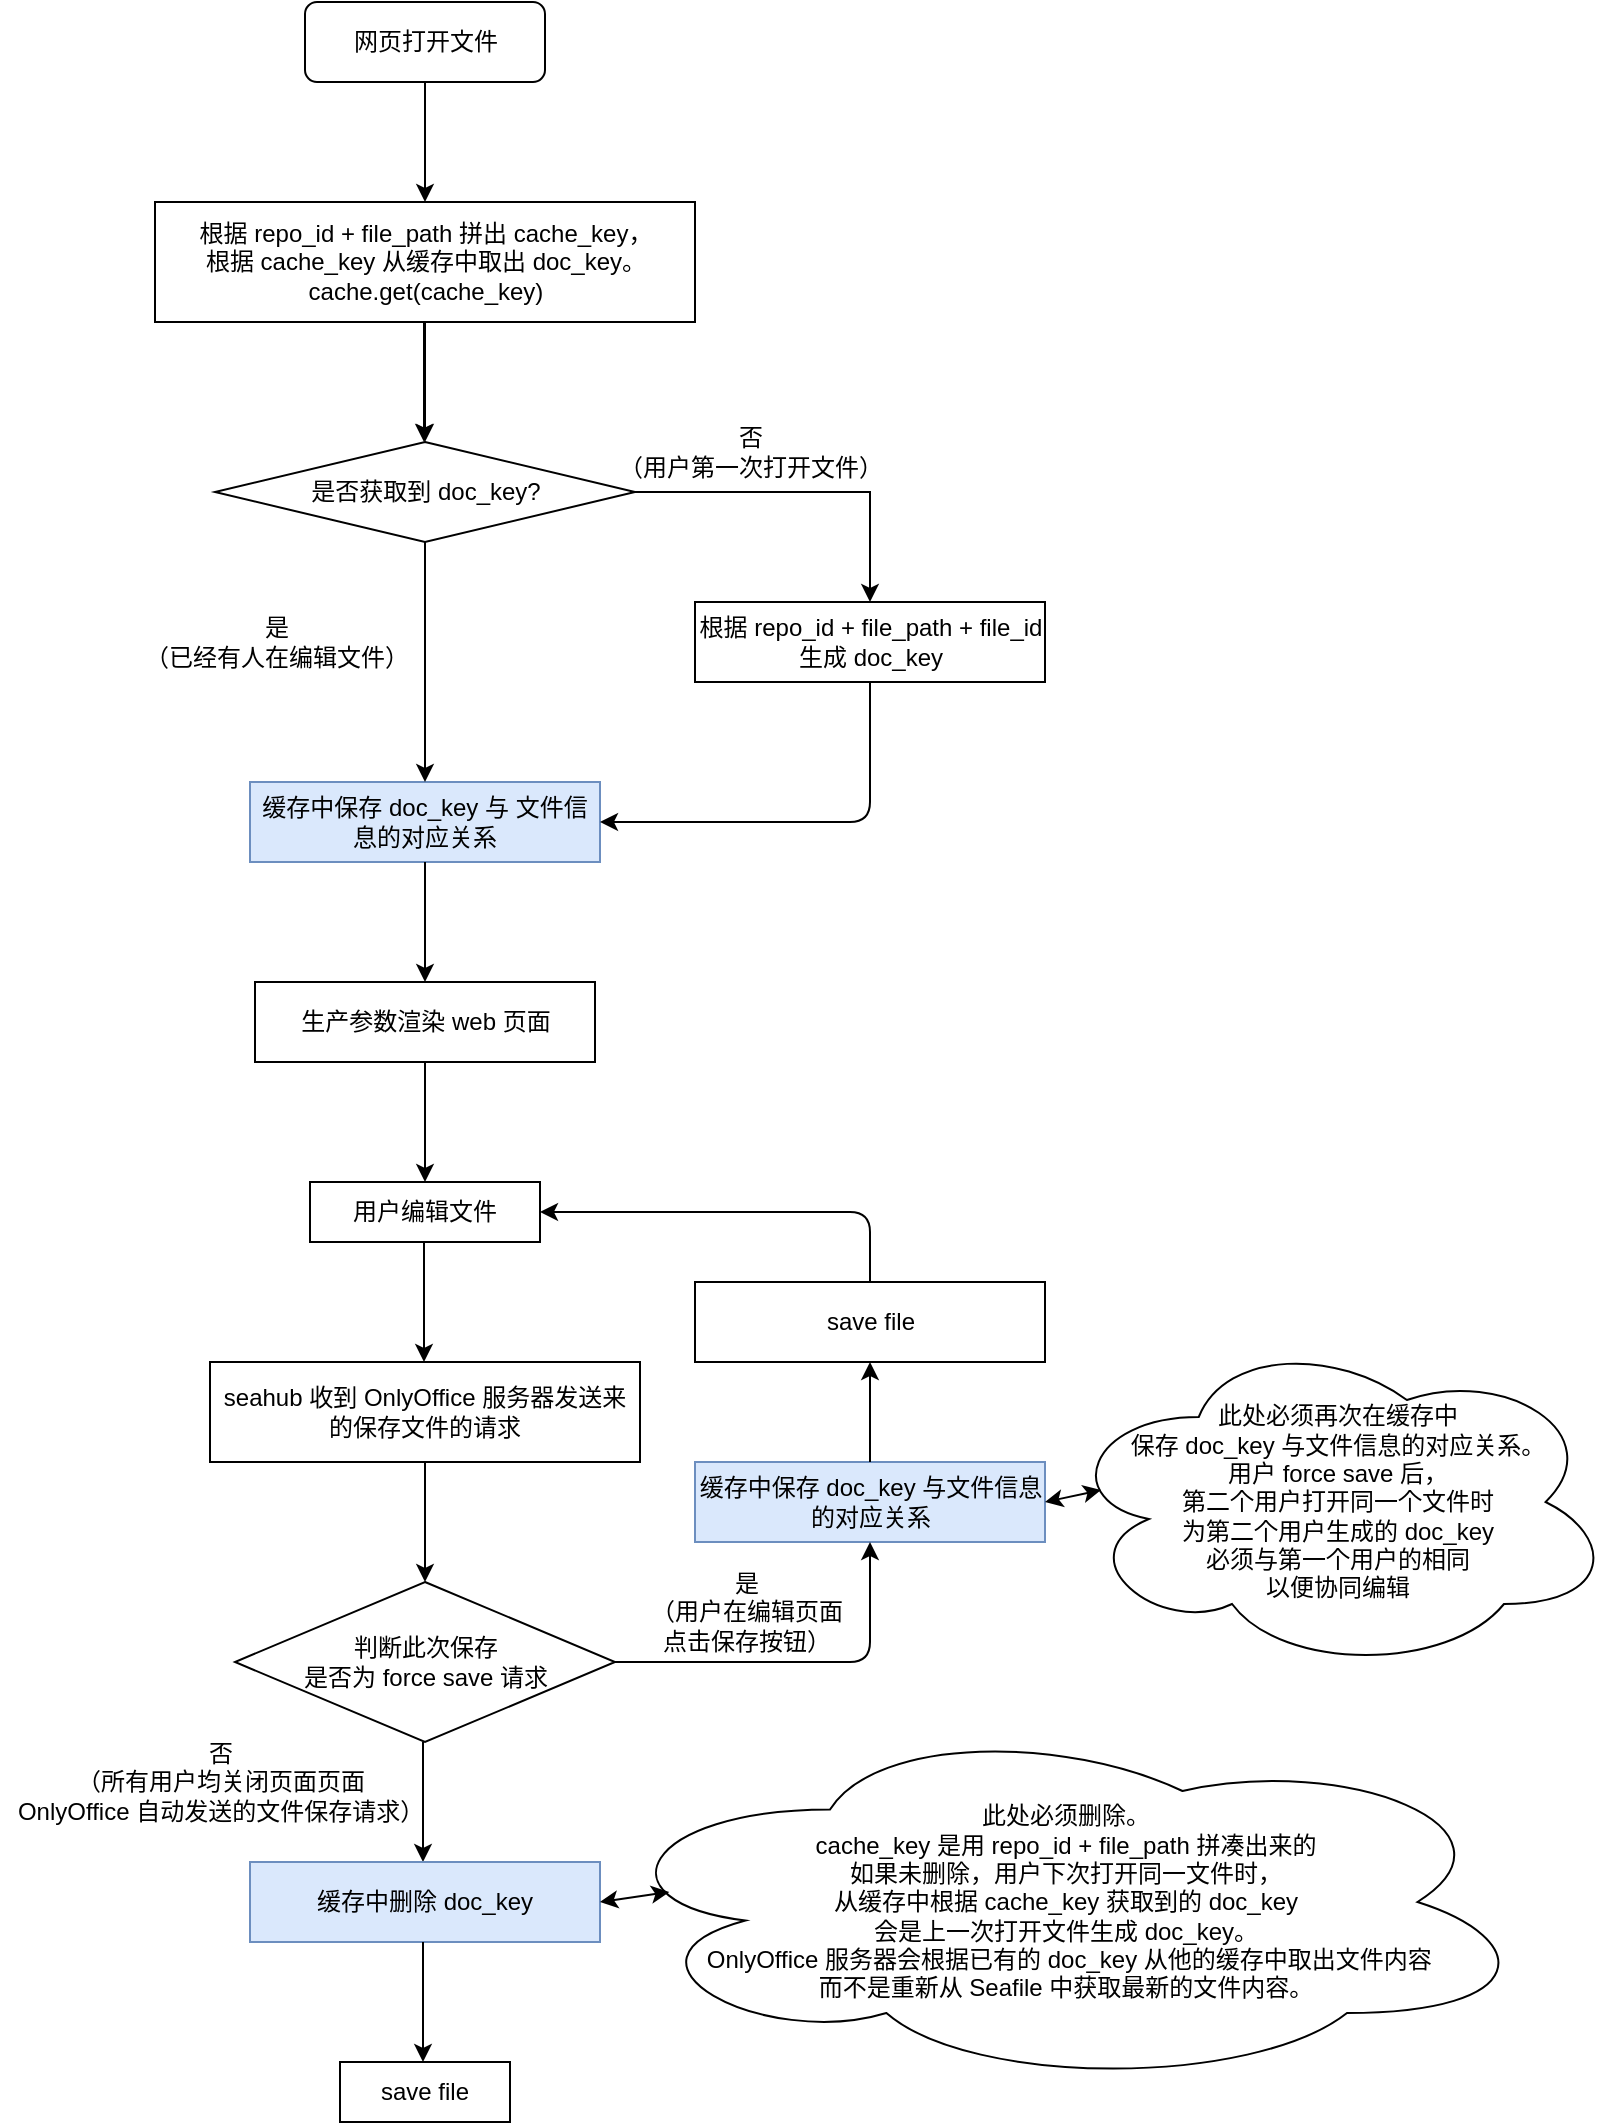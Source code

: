 <mxfile version="14.5.1" type="device"><diagram id="C5RBs43oDa-KdzZeNtuy" name="Page-1"><mxGraphModel dx="1048" dy="725" grid="1" gridSize="10" guides="1" tooltips="1" connect="1" arrows="1" fold="1" page="1" pageScale="1" pageWidth="827" pageHeight="1169" math="0" shadow="0"><root><mxCell id="WIyWlLk6GJQsqaUBKTNV-0"/><mxCell id="WIyWlLk6GJQsqaUBKTNV-1" parent="WIyWlLk6GJQsqaUBKTNV-0"/><mxCell id="_BDDPMPituGsSAiVVs8M-18" value="" style="edgeStyle=orthogonalEdgeStyle;rounded=0;jumpSize=6;orthogonalLoop=1;jettySize=auto;html=1;startSize=6;sourcePerimeterSpacing=0;endSize=6;" edge="1" parent="WIyWlLk6GJQsqaUBKTNV-1" source="_BDDPMPituGsSAiVVs8M-0" target="_BDDPMPituGsSAiVVs8M-3"><mxGeometry relative="1" as="geometry"/></mxCell><mxCell id="_BDDPMPituGsSAiVVs8M-0" value="&lt;span&gt;根据 repo_id + file_path 拼出 cache_key，&lt;/span&gt;&lt;br&gt;&lt;span&gt;根据 cache_key 从缓存中取出 doc_key。&lt;/span&gt;&lt;br&gt;&lt;span&gt;cache.get(cache_key)&lt;/span&gt;" style="rounded=0;whiteSpace=wrap;html=1;" vertex="1" parent="WIyWlLk6GJQsqaUBKTNV-1"><mxGeometry x="97.5" y="140" width="270" height="60" as="geometry"/></mxCell><mxCell id="_BDDPMPituGsSAiVVs8M-1" value="网页打开文件" style="rounded=1;whiteSpace=wrap;html=1;fontSize=12;glass=0;strokeWidth=1;shadow=0;" vertex="1" parent="WIyWlLk6GJQsqaUBKTNV-1"><mxGeometry x="172.5" y="40" width="120" height="40" as="geometry"/></mxCell><mxCell id="_BDDPMPituGsSAiVVs8M-2" value="" style="endArrow=classic;html=1;exitX=0.5;exitY=1;exitDx=0;exitDy=0;endSize=6;" edge="1" parent="WIyWlLk6GJQsqaUBKTNV-1" source="_BDDPMPituGsSAiVVs8M-1" target="_BDDPMPituGsSAiVVs8M-0"><mxGeometry width="50" height="50" relative="1" as="geometry"><mxPoint x="42.5" y="300" as="sourcePoint"/><mxPoint x="92.5" y="250" as="targetPoint"/></mxGeometry></mxCell><mxCell id="_BDDPMPituGsSAiVVs8M-12" style="edgeStyle=orthogonalEdgeStyle;rounded=0;jumpSize=6;orthogonalLoop=1;jettySize=auto;html=1;exitX=1;exitY=0.5;exitDx=0;exitDy=0;startSize=6;sourcePerimeterSpacing=0;endSize=6;entryX=0.5;entryY=0;entryDx=0;entryDy=0;" edge="1" parent="WIyWlLk6GJQsqaUBKTNV-1" source="_BDDPMPituGsSAiVVs8M-3" target="_BDDPMPituGsSAiVVs8M-8"><mxGeometry relative="1" as="geometry"><mxPoint x="452.5" y="285" as="targetPoint"/></mxGeometry></mxCell><mxCell id="_BDDPMPituGsSAiVVs8M-3" value="是否获取到 doc_key?" style="rhombus;whiteSpace=wrap;html=1;" vertex="1" parent="WIyWlLk6GJQsqaUBKTNV-1"><mxGeometry x="127.5" y="260" width="210" height="50" as="geometry"/></mxCell><mxCell id="_BDDPMPituGsSAiVVs8M-4" value="" style="endArrow=classic;html=1;exitX=0.5;exitY=1;exitDx=0;exitDy=0;" edge="1" parent="WIyWlLk6GJQsqaUBKTNV-1"><mxGeometry width="50" height="50" relative="1" as="geometry"><mxPoint x="232" y="200" as="sourcePoint"/><mxPoint x="232" y="260" as="targetPoint"/></mxGeometry></mxCell><mxCell id="_BDDPMPituGsSAiVVs8M-5" style="edgeStyle=orthogonalEdgeStyle;rounded=0;jumpSize=2;orthogonalLoop=1;jettySize=auto;html=1;exitX=0.5;exitY=1;exitDx=0;exitDy=0;" edge="1" parent="WIyWlLk6GJQsqaUBKTNV-1" source="_BDDPMPituGsSAiVVs8M-3" target="_BDDPMPituGsSAiVVs8M-3"><mxGeometry relative="1" as="geometry"/></mxCell><mxCell id="_BDDPMPituGsSAiVVs8M-7" value="缓存中保存 doc_key 与 文件信息的对应关系&lt;br&gt;" style="rounded=0;whiteSpace=wrap;html=1;fillColor=#dae8fc;strokeColor=#6c8ebf;" vertex="1" parent="WIyWlLk6GJQsqaUBKTNV-1"><mxGeometry x="145" y="430" width="175" height="40" as="geometry"/></mxCell><mxCell id="_BDDPMPituGsSAiVVs8M-8" value="根据 repo_id + file_path + file_id 生成 doc_key" style="rounded=0;whiteSpace=wrap;html=1;" vertex="1" parent="WIyWlLk6GJQsqaUBKTNV-1"><mxGeometry x="367.5" y="340" width="175" height="40" as="geometry"/></mxCell><mxCell id="_BDDPMPituGsSAiVVs8M-11" value="" style="endArrow=classic;html=1;entryX=0.5;entryY=0;entryDx=0;entryDy=0;" edge="1" parent="WIyWlLk6GJQsqaUBKTNV-1" target="_BDDPMPituGsSAiVVs8M-7"><mxGeometry width="50" height="50" relative="1" as="geometry"><mxPoint x="232.5" y="310" as="sourcePoint"/><mxPoint x="242.5" y="310" as="targetPoint"/></mxGeometry></mxCell><mxCell id="_BDDPMPituGsSAiVVs8M-13" value="否&lt;br&gt;（用户第一次打开文件）" style="text;html=1;align=center;verticalAlign=middle;resizable=0;points=[];autosize=1;" vertex="1" parent="WIyWlLk6GJQsqaUBKTNV-1"><mxGeometry x="320" y="250" width="150" height="30" as="geometry"/></mxCell><mxCell id="_BDDPMPituGsSAiVVs8M-14" value="是&lt;br&gt;（已经有人在编辑文件）" style="text;html=1;align=center;verticalAlign=middle;resizable=0;points=[];autosize=1;" vertex="1" parent="WIyWlLk6GJQsqaUBKTNV-1"><mxGeometry x="82.5" y="345" width="150" height="30" as="geometry"/></mxCell><mxCell id="_BDDPMPituGsSAiVVs8M-17" value="" style="endArrow=classic;html=1;edgeStyle=orthogonalEdgeStyle;exitX=0.5;exitY=1;exitDx=0;exitDy=0;entryX=1;entryY=0.5;entryDx=0;entryDy=0;" edge="1" parent="WIyWlLk6GJQsqaUBKTNV-1" source="_BDDPMPituGsSAiVVs8M-8" target="_BDDPMPituGsSAiVVs8M-7"><mxGeometry width="50" height="50" relative="1" as="geometry"><mxPoint x="362.5" y="340" as="sourcePoint"/><mxPoint x="322.5" y="450" as="targetPoint"/><Array as="points"><mxPoint x="455.5" y="450"/></Array></mxGeometry></mxCell><mxCell id="_BDDPMPituGsSAiVVs8M-19" value="" style="edgeStyle=orthogonalEdgeStyle;rounded=0;jumpSize=6;orthogonalLoop=1;jettySize=auto;html=1;startSize=6;sourcePerimeterSpacing=0;endSize=6;" edge="1" parent="WIyWlLk6GJQsqaUBKTNV-1"><mxGeometry relative="1" as="geometry"><mxPoint x="232.5" y="470" as="sourcePoint"/><mxPoint x="232.5" y="530" as="targetPoint"/></mxGeometry></mxCell><mxCell id="_BDDPMPituGsSAiVVs8M-21" value="生产参数渲染 web 页面" style="rounded=0;whiteSpace=wrap;html=1;" vertex="1" parent="WIyWlLk6GJQsqaUBKTNV-1"><mxGeometry x="147.5" y="530" width="170" height="40" as="geometry"/></mxCell><mxCell id="_BDDPMPituGsSAiVVs8M-24" value="" style="edgeStyle=orthogonalEdgeStyle;rounded=0;jumpSize=6;orthogonalLoop=1;jettySize=auto;html=1;startSize=6;sourcePerimeterSpacing=0;endSize=6;" edge="1" parent="WIyWlLk6GJQsqaUBKTNV-1"><mxGeometry relative="1" as="geometry"><mxPoint x="232" y="660" as="sourcePoint"/><mxPoint x="232" y="720" as="targetPoint"/><Array as="points"><mxPoint x="232" y="704"/><mxPoint x="232" y="704"/></Array></mxGeometry></mxCell><mxCell id="_BDDPMPituGsSAiVVs8M-25" value="seahub 收到 OnlyOffice 服务器发送来的保存文件的请求&lt;br&gt;" style="rounded=0;whiteSpace=wrap;html=1;" vertex="1" parent="WIyWlLk6GJQsqaUBKTNV-1"><mxGeometry x="125" y="720" width="215" height="50" as="geometry"/></mxCell><mxCell id="_BDDPMPituGsSAiVVs8M-29" value="" style="edgeStyle=orthogonalEdgeStyle;rounded=0;jumpSize=6;orthogonalLoop=1;jettySize=auto;html=1;startSize=6;sourcePerimeterSpacing=0;endSize=6;" edge="1" parent="WIyWlLk6GJQsqaUBKTNV-1"><mxGeometry relative="1" as="geometry"><mxPoint x="232.5" y="770" as="sourcePoint"/><mxPoint x="232.5" y="830" as="targetPoint"/></mxGeometry></mxCell><mxCell id="_BDDPMPituGsSAiVVs8M-30" value="&lt;span&gt;判断此次保存&lt;br&gt;是否为 force save 请求&lt;/span&gt;" style="rhombus;whiteSpace=wrap;html=1;" vertex="1" parent="WIyWlLk6GJQsqaUBKTNV-1"><mxGeometry x="137.5" y="830" width="190" height="80" as="geometry"/></mxCell><mxCell id="_BDDPMPituGsSAiVVs8M-31" value="" style="edgeStyle=orthogonalEdgeStyle;rounded=0;jumpSize=6;orthogonalLoop=1;jettySize=auto;html=1;startSize=6;sourcePerimeterSpacing=0;endSize=6;" edge="1" parent="WIyWlLk6GJQsqaUBKTNV-1"><mxGeometry relative="1" as="geometry"><mxPoint x="231.5" y="910" as="sourcePoint"/><mxPoint x="231.5" y="970" as="targetPoint"/></mxGeometry></mxCell><mxCell id="_BDDPMPituGsSAiVVs8M-32" value="否&lt;br&gt;（所有用户均关闭页面页面&lt;br&gt;OnlyOffice 自动发送的文件保存请求）" style="text;html=1;align=center;verticalAlign=middle;resizable=0;points=[];autosize=1;" vertex="1" parent="WIyWlLk6GJQsqaUBKTNV-1"><mxGeometry x="20" y="905" width="220" height="50" as="geometry"/></mxCell><mxCell id="_BDDPMPituGsSAiVVs8M-33" value="用户编辑文件" style="rounded=0;whiteSpace=wrap;html=1;" vertex="1" parent="WIyWlLk6GJQsqaUBKTNV-1"><mxGeometry x="175" y="630" width="115" height="30" as="geometry"/></mxCell><mxCell id="_BDDPMPituGsSAiVVs8M-34" value="" style="edgeStyle=orthogonalEdgeStyle;rounded=0;jumpSize=6;orthogonalLoop=1;jettySize=auto;html=1;startSize=6;sourcePerimeterSpacing=0;endSize=6;" edge="1" parent="WIyWlLk6GJQsqaUBKTNV-1"><mxGeometry relative="1" as="geometry"><mxPoint x="232.5" y="570" as="sourcePoint"/><mxPoint x="232.5" y="630" as="targetPoint"/></mxGeometry></mxCell><mxCell id="_BDDPMPituGsSAiVVs8M-35" value="缓存中保存 doc_key 与文件信息的对应关系" style="rounded=0;whiteSpace=wrap;html=1;fillColor=#dae8fc;strokeColor=#6c8ebf;" vertex="1" parent="WIyWlLk6GJQsqaUBKTNV-1"><mxGeometry x="367.5" y="770" width="175" height="40" as="geometry"/></mxCell><mxCell id="_BDDPMPituGsSAiVVs8M-36" value="" style="endArrow=classic;html=1;edgeStyle=orthogonalEdgeStyle;exitX=1;exitY=0.5;exitDx=0;exitDy=0;entryX=0.5;entryY=1;entryDx=0;entryDy=0;" edge="1" parent="WIyWlLk6GJQsqaUBKTNV-1" source="_BDDPMPituGsSAiVVs8M-30" target="_BDDPMPituGsSAiVVs8M-35"><mxGeometry width="50" height="50" relative="1" as="geometry"><mxPoint x="367.5" y="890" as="sourcePoint"/><mxPoint x="417.5" y="840" as="targetPoint"/></mxGeometry></mxCell><mxCell id="_BDDPMPituGsSAiVVs8M-37" value="save file" style="rounded=0;whiteSpace=wrap;html=1;" vertex="1" parent="WIyWlLk6GJQsqaUBKTNV-1"><mxGeometry x="367.5" y="680" width="175" height="40" as="geometry"/></mxCell><mxCell id="_BDDPMPituGsSAiVVs8M-38" value="" style="endArrow=classic;html=1;exitX=0.5;exitY=0;exitDx=0;exitDy=0;entryX=0.5;entryY=1;entryDx=0;entryDy=0;" edge="1" parent="WIyWlLk6GJQsqaUBKTNV-1" source="_BDDPMPituGsSAiVVs8M-35" target="_BDDPMPituGsSAiVVs8M-37"><mxGeometry width="50" height="50" relative="1" as="geometry"><mxPoint x="352.5" y="690" as="sourcePoint"/><mxPoint x="402.5" y="640" as="targetPoint"/></mxGeometry></mxCell><mxCell id="_BDDPMPituGsSAiVVs8M-39" value="" style="endArrow=classic;html=1;edgeStyle=orthogonalEdgeStyle;exitX=0.5;exitY=0;exitDx=0;exitDy=0;entryX=1;entryY=0.5;entryDx=0;entryDy=0;" edge="1" parent="WIyWlLk6GJQsqaUBKTNV-1" source="_BDDPMPituGsSAiVVs8M-37" target="_BDDPMPituGsSAiVVs8M-33"><mxGeometry width="50" height="50" relative="1" as="geometry"><mxPoint x="352.5" y="690" as="sourcePoint"/><mxPoint x="402.5" y="600" as="targetPoint"/><Array as="points"><mxPoint x="455.5" y="645"/></Array></mxGeometry></mxCell><mxCell id="_BDDPMPituGsSAiVVs8M-40" value="是&lt;br&gt;（用户在编辑页面&lt;br&gt;点击保存按钮）" style="text;html=1;align=center;verticalAlign=middle;resizable=0;points=[];autosize=1;" vertex="1" parent="WIyWlLk6GJQsqaUBKTNV-1"><mxGeometry x="337.5" y="820" width="110" height="50" as="geometry"/></mxCell><mxCell id="_BDDPMPituGsSAiVVs8M-41" value="缓存中删除 doc_key" style="rounded=0;whiteSpace=wrap;html=1;fillColor=#dae8fc;strokeColor=#6c8ebf;" vertex="1" parent="WIyWlLk6GJQsqaUBKTNV-1"><mxGeometry x="145" y="970" width="175" height="40" as="geometry"/></mxCell><mxCell id="_BDDPMPituGsSAiVVs8M-42" value="save file" style="rounded=0;whiteSpace=wrap;html=1;" vertex="1" parent="WIyWlLk6GJQsqaUBKTNV-1"><mxGeometry x="190" y="1070" width="85" height="30" as="geometry"/></mxCell><mxCell id="_BDDPMPituGsSAiVVs8M-43" value="" style="edgeStyle=orthogonalEdgeStyle;rounded=0;jumpSize=6;orthogonalLoop=1;jettySize=auto;html=1;startSize=6;sourcePerimeterSpacing=0;endSize=6;" edge="1" parent="WIyWlLk6GJQsqaUBKTNV-1"><mxGeometry relative="1" as="geometry"><mxPoint x="231.5" y="1010" as="sourcePoint"/><mxPoint x="231.5" y="1070" as="targetPoint"/></mxGeometry></mxCell><mxCell id="_BDDPMPituGsSAiVVs8M-47" value="此处必须再次在缓存中&lt;br&gt;保存 doc_key 与文件信息的对应关系。&lt;br&gt;用户 force save 后，&lt;br&gt;第二个用户打开同一个文件时&lt;br&gt;为第二个用户生成的 doc_key &lt;br&gt;必须与第一个用户的相同&lt;br&gt;以便协同编辑" style="ellipse;shape=cloud;whiteSpace=wrap;html=1;" vertex="1" parent="WIyWlLk6GJQsqaUBKTNV-1"><mxGeometry x="550" y="705" width="277.5" height="170" as="geometry"/></mxCell><mxCell id="_BDDPMPituGsSAiVVs8M-50" value="此处必须删除。&lt;br&gt;cache_key 是用 repo_id + file_path 拼凑出来的&lt;br&gt;如果未删除，用户下次打开同一文件时，&lt;br&gt;从缓存中根据 cache_key 获取到的 doc_key&lt;br&gt;会是上一次打开文件生成 doc_key。&lt;br&gt;&amp;nbsp;OnlyOffice 服务器会根据已有的 doc_key 从他的缓存中取出文件内容&lt;br&gt;而不是重新从 Seafile 中获取最新的文件内容。" style="ellipse;shape=cloud;whiteSpace=wrap;html=1;" vertex="1" parent="WIyWlLk6GJQsqaUBKTNV-1"><mxGeometry x="317.5" y="897.5" width="470" height="185" as="geometry"/></mxCell><mxCell id="_BDDPMPituGsSAiVVs8M-53" value="" style="endArrow=classic;startArrow=classic;html=1;exitX=1;exitY=0.5;exitDx=0;exitDy=0;entryX=0.079;entryY=0.473;entryDx=0;entryDy=0;entryPerimeter=0;" edge="1" parent="WIyWlLk6GJQsqaUBKTNV-1" source="_BDDPMPituGsSAiVVs8M-41" target="_BDDPMPituGsSAiVVs8M-50"><mxGeometry width="50" height="50" relative="1" as="geometry"><mxPoint x="430" y="920" as="sourcePoint"/><mxPoint x="480" y="870" as="targetPoint"/></mxGeometry></mxCell><mxCell id="_BDDPMPituGsSAiVVs8M-55" value="" style="endArrow=classic;startArrow=classic;html=1;entryX=0.074;entryY=0.465;entryDx=0;entryDy=0;entryPerimeter=0;exitX=1;exitY=0.5;exitDx=0;exitDy=0;" edge="1" parent="WIyWlLk6GJQsqaUBKTNV-1" source="_BDDPMPituGsSAiVVs8M-35" target="_BDDPMPituGsSAiVVs8M-47"><mxGeometry width="50" height="50" relative="1" as="geometry"><mxPoint x="430" y="920" as="sourcePoint"/><mxPoint x="480" y="870" as="targetPoint"/></mxGeometry></mxCell></root></mxGraphModel></diagram></mxfile>